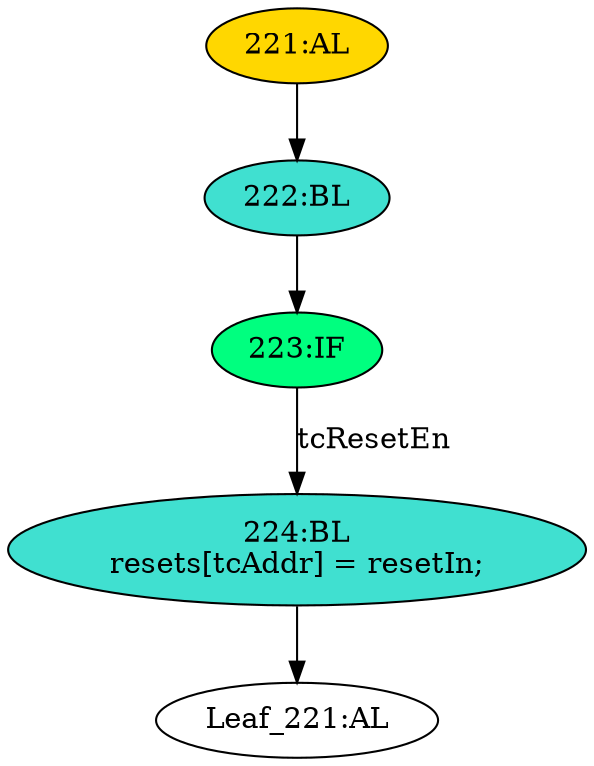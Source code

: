 strict digraph "" {
	node [label="\N"];
	"221:AL"	 [ast="<pyverilog.vparser.ast.Always object at 0x7fd6aca4f290>",
		clk_sens=False,
		fillcolor=gold,
		label="221:AL",
		sens="['tcResetEn']",
		statements="[]",
		style=filled,
		typ=Always,
		use_var="['tcResetEn', 'resetIn']"];
	"222:BL"	 [ast="<pyverilog.vparser.ast.Block object at 0x7fd6aca4f450>",
		fillcolor=turquoise,
		label="222:BL",
		statements="[]",
		style=filled,
		typ=Block];
	"221:AL" -> "222:BL"	 [cond="[]",
		lineno=None];
	"223:IF"	 [ast="<pyverilog.vparser.ast.IfStatement object at 0x7fd6aca4f490>",
		fillcolor=springgreen,
		label="223:IF",
		statements="[]",
		style=filled,
		typ=IfStatement];
	"222:BL" -> "223:IF"	 [cond="[]",
		lineno=None];
	"224:BL"	 [ast="<pyverilog.vparser.ast.Block object at 0x7fd6aca4f550>",
		fillcolor=turquoise,
		label="224:BL
resets[tcAddr] = resetIn;",
		statements="[<pyverilog.vparser.ast.BlockingSubstitution object at 0x7fd6aca4f590>]",
		style=filled,
		typ=Block];
	"223:IF" -> "224:BL"	 [cond="['tcResetEn']",
		label=tcResetEn,
		lineno=223];
	"Leaf_221:AL"	 [def_var="['resets']",
		label="Leaf_221:AL"];
	"224:BL" -> "Leaf_221:AL"	 [cond="[]",
		lineno=None];
}

